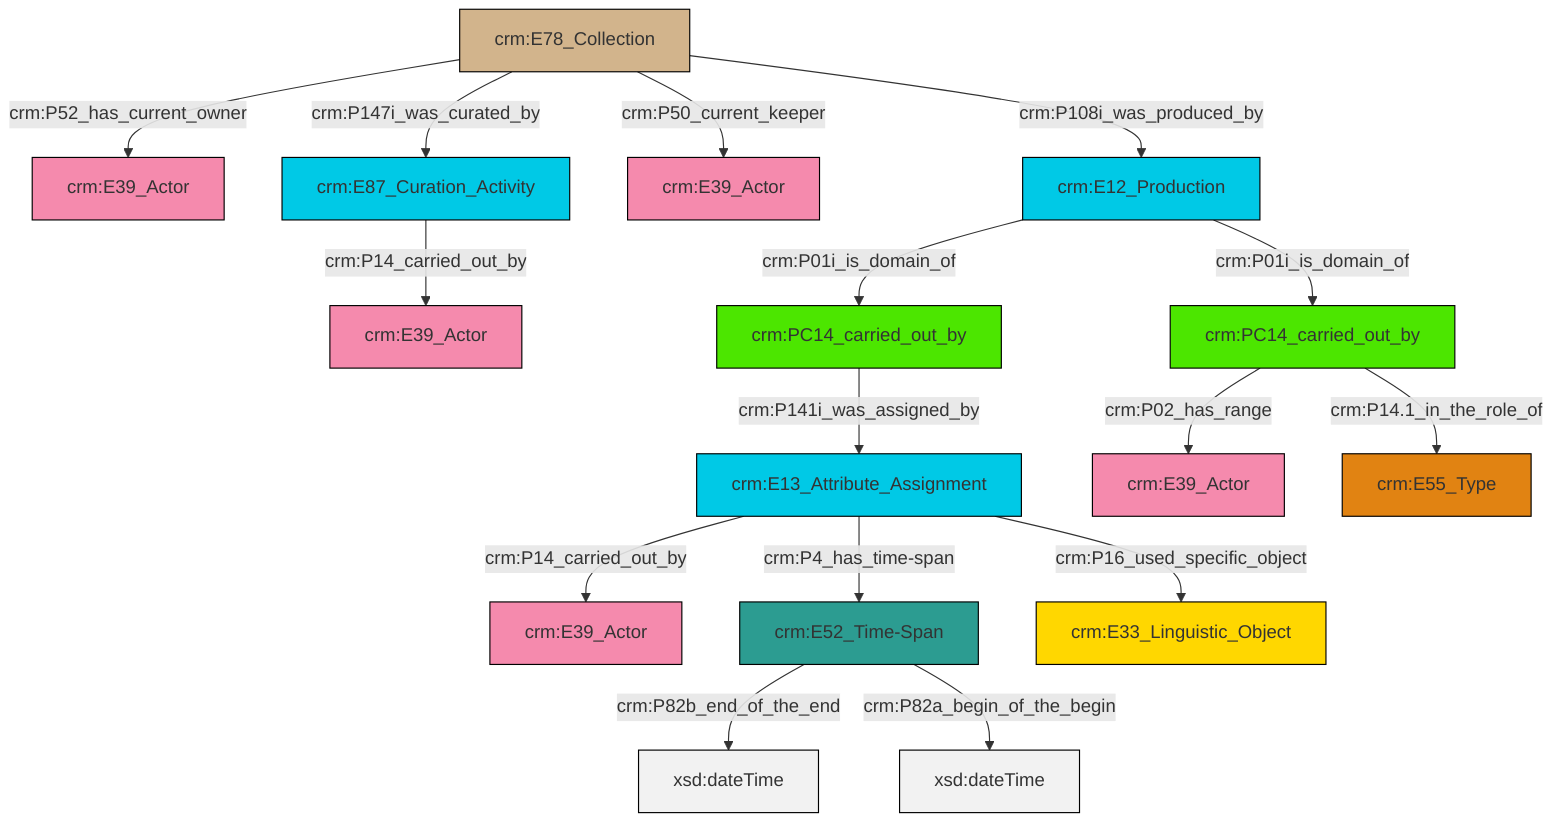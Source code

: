 graph TD
classDef Literal fill:#f2f2f2,stroke:#000000;
classDef CRM_Entity fill:#FFFFFF,stroke:#000000;
classDef Temporal_Entity fill:#00C9E6, stroke:#000000;
classDef Type fill:#E18312, stroke:#000000;
classDef Time-Span fill:#2C9C91, stroke:#000000;
classDef Appellation fill:#FFEB7F, stroke:#000000;
classDef Place fill:#008836, stroke:#000000;
classDef Persistent_Item fill:#B266B2, stroke:#000000;
classDef Conceptual_Object fill:#FFD700, stroke:#000000;
classDef Physical_Thing fill:#D2B48C, stroke:#000000;
classDef Actor fill:#f58aad, stroke:#000000;
classDef PC_Classes fill:#4ce600, stroke:#000000;
classDef Multi fill:#cccccc,stroke:#000000;

2["crm:E87_Curation_Activity"]:::Temporal_Entity -->|crm:P14_carried_out_by| 3["crm:E39_Actor"]:::Actor
4["crm:E78_Collection"]:::Physical_Thing -->|crm:P147i_was_curated_by| 2["crm:E87_Curation_Activity"]:::Temporal_Entity
9["crm:PC14_carried_out_by"]:::PC_Classes -->|crm:P02_has_range| 10["crm:E39_Actor"]:::Actor
11["crm:E12_Production"]:::Temporal_Entity -->|crm:P01i_is_domain_of| 12["crm:PC14_carried_out_by"]:::PC_Classes
5["crm:E13_Attribute_Assignment"]:::Temporal_Entity -->|crm:P14_carried_out_by| 13["crm:E39_Actor"]:::Actor
15["crm:E52_Time-Span"]:::Time-Span -->|crm:P82b_end_of_the_end| 16[xsd:dateTime]:::Literal
4["crm:E78_Collection"]:::Physical_Thing -->|crm:P108i_was_produced_by| 11["crm:E12_Production"]:::Temporal_Entity
12["crm:PC14_carried_out_by"]:::PC_Classes -->|crm:P141i_was_assigned_by| 5["crm:E13_Attribute_Assignment"]:::Temporal_Entity
4["crm:E78_Collection"]:::Physical_Thing -->|crm:P50_current_keeper| 7["crm:E39_Actor"]:::Actor
4["crm:E78_Collection"]:::Physical_Thing -->|crm:P52_has_current_owner| 0["crm:E39_Actor"]:::Actor
5["crm:E13_Attribute_Assignment"]:::Temporal_Entity -->|crm:P4_has_time-span| 15["crm:E52_Time-Span"]:::Time-Span
5["crm:E13_Attribute_Assignment"]:::Temporal_Entity -->|crm:P16_used_specific_object| 17["crm:E33_Linguistic_Object"]:::Conceptual_Object
9["crm:PC14_carried_out_by"]:::PC_Classes -->|crm:P14.1_in_the_role_of| 20["crm:E55_Type"]:::Type
11["crm:E12_Production"]:::Temporal_Entity -->|crm:P01i_is_domain_of| 9["crm:PC14_carried_out_by"]:::PC_Classes
15["crm:E52_Time-Span"]:::Time-Span -->|crm:P82a_begin_of_the_begin| 29[xsd:dateTime]:::Literal